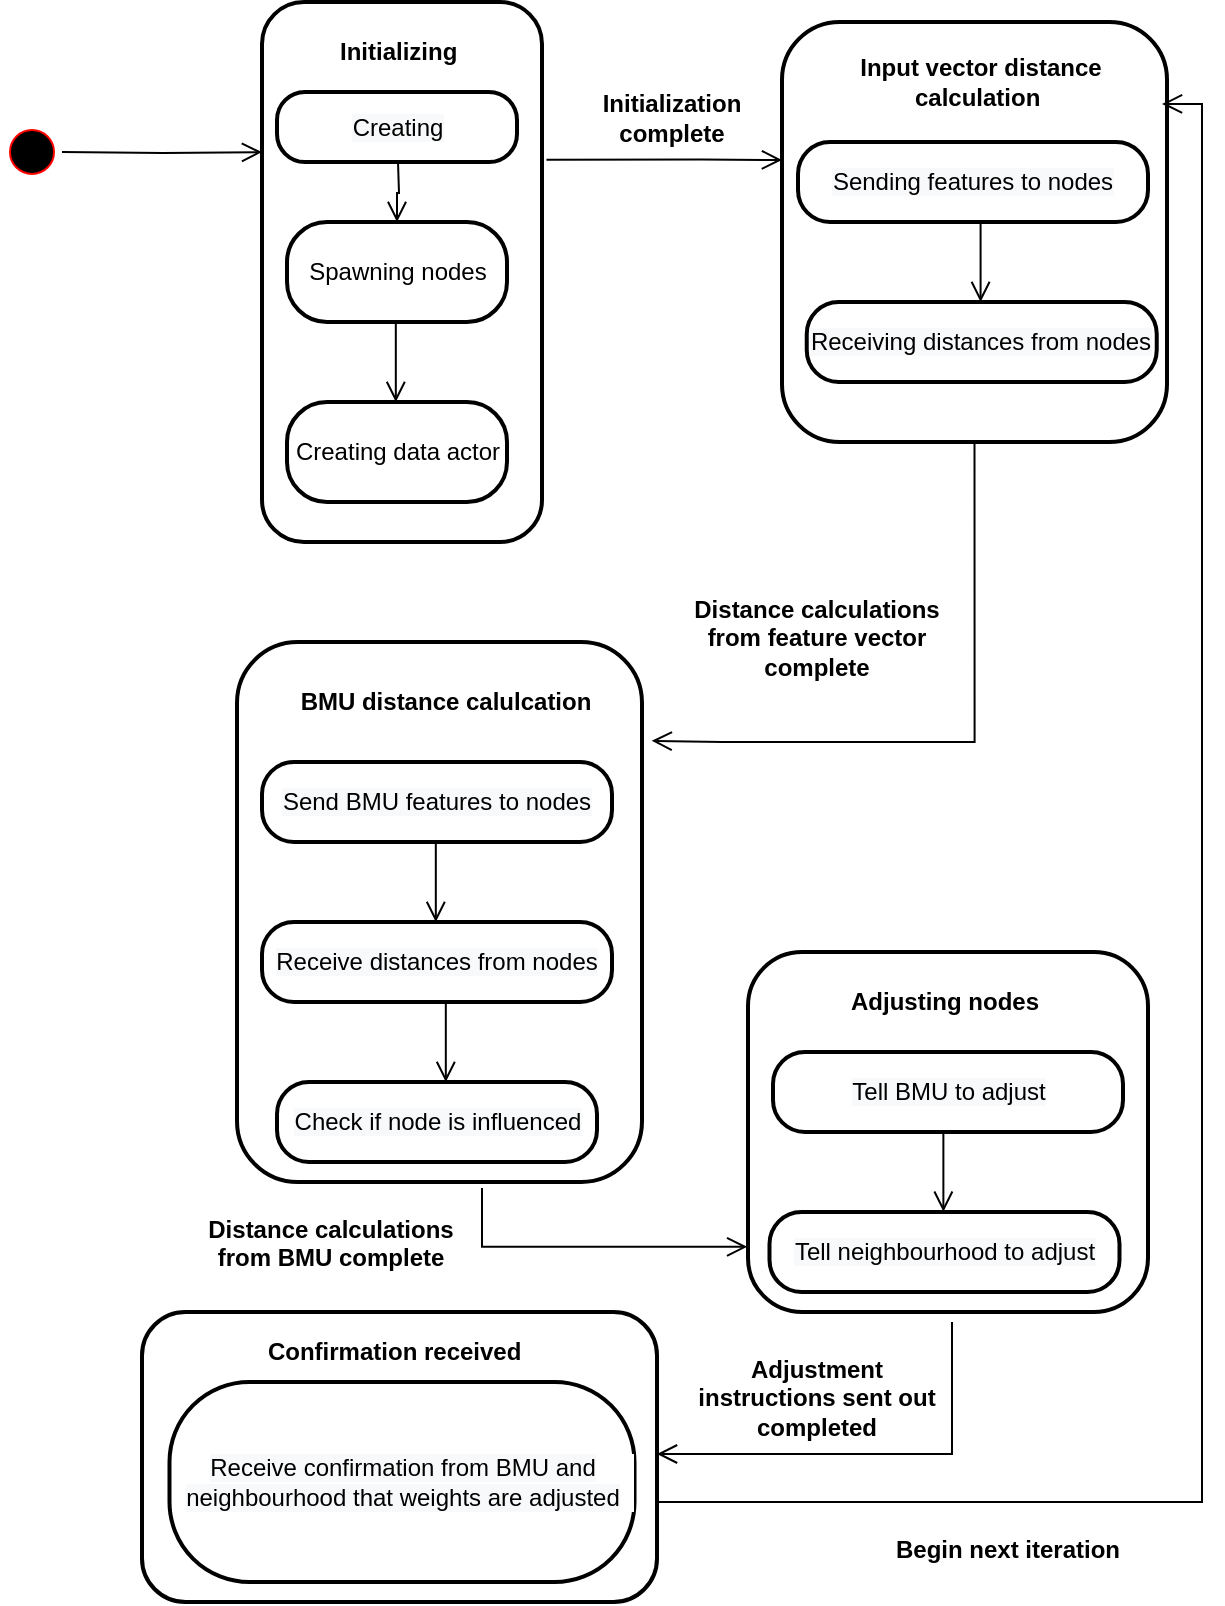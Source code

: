 <mxfile version="15.8.3" type="github">
  <diagram id="39YjE3SLRDVz2EWh9CO7" name="Page-1">
    <mxGraphModel dx="1038" dy="537" grid="1" gridSize="10" guides="1" tooltips="1" connect="1" arrows="1" fold="1" page="1" pageScale="1" pageWidth="827" pageHeight="1169" math="0" shadow="0">
      <root>
        <mxCell id="0" />
        <mxCell id="1" parent="0" />
        <mxCell id="mlNa0WtkvahHxnJr3UIz-63" value="" style="rounded=1;whiteSpace=wrap;html=1;labelBackgroundColor=#FF66B3;strokeWidth=2;" parent="1" vertex="1">
          <mxGeometry x="110" y="715" width="257.5" height="145" as="geometry" />
        </mxCell>
        <mxCell id="mlNa0WtkvahHxnJr3UIz-62" value="" style="rounded=1;whiteSpace=wrap;html=1;labelBackgroundColor=#FF66B3;strokeWidth=2;" parent="1" vertex="1">
          <mxGeometry x="413" y="535" width="200" height="180" as="geometry" />
        </mxCell>
        <mxCell id="mlNa0WtkvahHxnJr3UIz-60" value="" style="rounded=1;whiteSpace=wrap;html=1;labelBackgroundColor=#FF66B3;strokeWidth=2;" parent="1" vertex="1">
          <mxGeometry x="157.5" y="380" width="202.5" height="270" as="geometry" />
        </mxCell>
        <mxCell id="mlNa0WtkvahHxnJr3UIz-56" value="" style="rounded=1;whiteSpace=wrap;html=1;labelBackgroundColor=#FF66B3;strokeWidth=2;" parent="1" vertex="1">
          <mxGeometry x="430" y="70" width="192.5" height="210" as="geometry" />
        </mxCell>
        <mxCell id="mlNa0WtkvahHxnJr3UIz-55" value="" style="rounded=1;whiteSpace=wrap;html=1;labelBackgroundColor=#FF66B3;strokeWidth=2;" parent="1" vertex="1">
          <mxGeometry x="170" y="60" width="140" height="270" as="geometry" />
        </mxCell>
        <mxCell id="mlNa0WtkvahHxnJr3UIz-1" value="" style="edgeStyle=orthogonalEdgeStyle;html=1;verticalAlign=bottom;endArrow=open;endSize=8;strokeColor=#000000;rounded=0;entryX=0;entryY=0.278;entryDx=0;entryDy=0;entryPerimeter=0;" parent="1" target="mlNa0WtkvahHxnJr3UIz-55" edge="1">
          <mxGeometry relative="1" as="geometry">
            <mxPoint x="160" y="135" as="targetPoint" />
            <mxPoint x="70" y="135" as="sourcePoint" />
          </mxGeometry>
        </mxCell>
        <mxCell id="mlNa0WtkvahHxnJr3UIz-4" value="" style="edgeStyle=orthogonalEdgeStyle;html=1;verticalAlign=bottom;endArrow=open;endSize=8;strokeColor=#000000;rounded=0;exitX=1.016;exitY=0.292;exitDx=0;exitDy=0;exitPerimeter=0;" parent="1" source="mlNa0WtkvahHxnJr3UIz-55" edge="1">
          <mxGeometry relative="1" as="geometry">
            <mxPoint x="430" y="139" as="targetPoint" />
            <mxPoint x="340" y="139.5" as="sourcePoint" />
            <Array as="points">
              <mxPoint x="390" y="139" />
              <mxPoint x="390" y="139" />
            </Array>
          </mxGeometry>
        </mxCell>
        <mxCell id="mlNa0WtkvahHxnJr3UIz-6" value="&lt;span style=&quot;background-color: rgb(248 , 249 , 250)&quot;&gt;Sending features to nodes&lt;/span&gt;" style="rounded=1;whiteSpace=wrap;html=1;arcSize=40;fontColor=#000000;fillColor=#FFFFFF;strokeColor=#000000;labelBackgroundColor=default;strokeWidth=2;" parent="1" vertex="1">
          <mxGeometry x="438" y="130" width="175" height="40" as="geometry" />
        </mxCell>
        <mxCell id="mlNa0WtkvahHxnJr3UIz-7" value="&lt;span style=&quot;background-color: rgb(248 , 249 , 250)&quot;&gt;Receiving distances from nodes&lt;/span&gt;" style="rounded=1;whiteSpace=wrap;html=1;arcSize=40;fontColor=#000000;fillColor=#FFFFFF;strokeColor=#000000;labelBackgroundColor=default;strokeWidth=2;" parent="1" vertex="1">
          <mxGeometry x="442.37" y="210" width="175" height="40" as="geometry" />
        </mxCell>
        <mxCell id="mlNa0WtkvahHxnJr3UIz-9" value="" style="edgeStyle=orthogonalEdgeStyle;html=1;verticalAlign=bottom;endArrow=open;endSize=8;strokeColor=#000000;rounded=0;" parent="1" edge="1">
          <mxGeometry relative="1" as="geometry">
            <mxPoint x="529.29" y="210" as="targetPoint" />
            <mxPoint x="529.29" y="170" as="sourcePoint" />
            <Array as="points">
              <mxPoint x="529.29" y="210" />
            </Array>
          </mxGeometry>
        </mxCell>
        <mxCell id="mlNa0WtkvahHxnJr3UIz-12" value="" style="ellipse;html=1;shape=startState;fillColor=#000000;strokeColor=#ff0000;" parent="1" vertex="1">
          <mxGeometry x="40" y="120" width="30" height="30" as="geometry" />
        </mxCell>
        <mxCell id="mlNa0WtkvahHxnJr3UIz-13" value="&lt;span style=&quot;background-color: rgb(248 , 249 , 250)&quot;&gt;Creating&lt;/span&gt;" style="rounded=1;whiteSpace=wrap;html=1;arcSize=40;fontColor=#000000;fillColor=#FFFFFF;strokeColor=#000000;labelBackgroundColor=default;strokeWidth=2;" parent="1" vertex="1">
          <mxGeometry x="177.5" y="105" width="120" height="35" as="geometry" />
        </mxCell>
        <mxCell id="mlNa0WtkvahHxnJr3UIz-14" value="Spawning nodes" style="rounded=1;whiteSpace=wrap;html=1;arcSize=40;fontColor=#000000;fillColor=#FFFFFF;strokeColor=#000000;labelBackgroundColor=default;strokeWidth=2;" parent="1" vertex="1">
          <mxGeometry x="182.5" y="170" width="110" height="50" as="geometry" />
        </mxCell>
        <mxCell id="mlNa0WtkvahHxnJr3UIz-15" value="Creating data actor" style="rounded=1;whiteSpace=wrap;html=1;arcSize=40;fontColor=#000000;fillColor=#FFFFFF;strokeColor=#000000;labelBackgroundColor=default;strokeWidth=2;" parent="1" vertex="1">
          <mxGeometry x="182.5" y="260" width="110" height="50" as="geometry" />
        </mxCell>
        <mxCell id="mlNa0WtkvahHxnJr3UIz-16" value="" style="edgeStyle=orthogonalEdgeStyle;html=1;verticalAlign=bottom;endArrow=open;endSize=8;strokeColor=#000000;rounded=0;entryX=0.5;entryY=0;entryDx=0;entryDy=0;" parent="1" target="mlNa0WtkvahHxnJr3UIz-14" edge="1">
          <mxGeometry relative="1" as="geometry">
            <mxPoint x="264.5" y="195" as="targetPoint" />
            <mxPoint x="238" y="140" as="sourcePoint" />
            <Array as="points" />
          </mxGeometry>
        </mxCell>
        <mxCell id="mlNa0WtkvahHxnJr3UIz-21" value="" style="edgeStyle=orthogonalEdgeStyle;html=1;verticalAlign=bottom;endArrow=open;endSize=8;strokeColor=#000000;rounded=0;" parent="1" edge="1">
          <mxGeometry relative="1" as="geometry">
            <mxPoint x="236.91" y="260" as="targetPoint" />
            <mxPoint x="236.91" y="220" as="sourcePoint" />
            <Array as="points">
              <mxPoint x="236.91" y="260" />
            </Array>
          </mxGeometry>
        </mxCell>
        <mxCell id="mlNa0WtkvahHxnJr3UIz-29" value="&lt;span style=&quot;background-color: rgb(248 , 249 , 250)&quot;&gt;Send BMU features to nodes&lt;/span&gt;" style="rounded=1;whiteSpace=wrap;html=1;arcSize=40;fontColor=#000000;fillColor=#FFFFFF;strokeColor=#000000;labelBackgroundColor=default;strokeWidth=2;" parent="1" vertex="1">
          <mxGeometry x="170" y="440" width="175" height="40" as="geometry" />
        </mxCell>
        <mxCell id="mlNa0WtkvahHxnJr3UIz-30" value="&lt;span style=&quot;background-color: rgb(248 , 249 , 250)&quot;&gt;Receive distances from nodes&lt;/span&gt;" style="rounded=1;whiteSpace=wrap;html=1;arcSize=40;fontColor=#000000;fillColor=#FFFFFF;strokeColor=#000000;labelBackgroundColor=default;strokeWidth=2;" parent="1" vertex="1">
          <mxGeometry x="170" y="520" width="175" height="40" as="geometry" />
        </mxCell>
        <mxCell id="mlNa0WtkvahHxnJr3UIz-31" value="&lt;span style=&quot;background-color: rgb(248 , 249 , 250)&quot;&gt;Check if node is influenced&lt;/span&gt;" style="rounded=1;whiteSpace=wrap;html=1;arcSize=40;fontColor=#000000;fillColor=#FFFFFF;strokeColor=#000000;labelBackgroundColor=default;strokeWidth=2;" parent="1" vertex="1">
          <mxGeometry x="177.5" y="600" width="160" height="40" as="geometry" />
        </mxCell>
        <mxCell id="mlNa0WtkvahHxnJr3UIz-32" value="" style="edgeStyle=orthogonalEdgeStyle;html=1;verticalAlign=bottom;endArrow=open;endSize=8;strokeColor=#000000;rounded=0;" parent="1" edge="1">
          <mxGeometry relative="1" as="geometry">
            <mxPoint x="256.91" y="520" as="targetPoint" />
            <mxPoint x="256.91" y="480" as="sourcePoint" />
            <Array as="points">
              <mxPoint x="256.91" y="520" />
            </Array>
          </mxGeometry>
        </mxCell>
        <mxCell id="mlNa0WtkvahHxnJr3UIz-33" value="" style="edgeStyle=orthogonalEdgeStyle;html=1;verticalAlign=bottom;endArrow=open;endSize=8;strokeColor=#000000;rounded=0;" parent="1" edge="1">
          <mxGeometry relative="1" as="geometry">
            <mxPoint x="261.91" y="600" as="targetPoint" />
            <mxPoint x="261.91" y="560" as="sourcePoint" />
            <Array as="points">
              <mxPoint x="261.91" y="600" />
            </Array>
          </mxGeometry>
        </mxCell>
        <mxCell id="mlNa0WtkvahHxnJr3UIz-39" value="&lt;span style=&quot;background-color: rgb(248 , 249 , 250)&quot;&gt;Tell BMU to adjust&lt;/span&gt;" style="rounded=1;whiteSpace=wrap;html=1;arcSize=40;fontColor=#000000;fillColor=#FFFFFF;strokeColor=#000000;labelBackgroundColor=default;strokeWidth=2;" parent="1" vertex="1">
          <mxGeometry x="425.5" y="585" width="175" height="40" as="geometry" />
        </mxCell>
        <mxCell id="mlNa0WtkvahHxnJr3UIz-40" value="" style="edgeStyle=orthogonalEdgeStyle;html=1;verticalAlign=bottom;endArrow=open;endSize=8;strokeColor=#000000;rounded=0;" parent="1" edge="1">
          <mxGeometry relative="1" as="geometry">
            <mxPoint x="510.69" y="664.94" as="targetPoint" />
            <mxPoint x="510.69" y="624.94" as="sourcePoint" />
            <Array as="points">
              <mxPoint x="510.69" y="664.94" />
            </Array>
          </mxGeometry>
        </mxCell>
        <mxCell id="mlNa0WtkvahHxnJr3UIz-41" value="&lt;span style=&quot;background-color: rgb(248 , 249 , 250)&quot;&gt;Tell neighbourhood to adjust&lt;/span&gt;" style="rounded=1;whiteSpace=wrap;html=1;arcSize=40;fontColor=#000000;fillColor=#FFFFFF;strokeColor=#000000;labelBackgroundColor=default;strokeWidth=2;" parent="1" vertex="1">
          <mxGeometry x="423.75" y="665" width="175" height="40" as="geometry" />
        </mxCell>
        <mxCell id="mlNa0WtkvahHxnJr3UIz-42" value="" style="edgeStyle=orthogonalEdgeStyle;html=1;verticalAlign=bottom;endArrow=open;endSize=8;strokeColor=#000000;rounded=0;exitX=0.5;exitY=1;exitDx=0;exitDy=0;entryX=1.024;entryY=0.183;entryDx=0;entryDy=0;entryPerimeter=0;" parent="1" source="mlNa0WtkvahHxnJr3UIz-56" target="mlNa0WtkvahHxnJr3UIz-60" edge="1">
          <mxGeometry relative="1" as="geometry">
            <mxPoint x="400" y="490" as="targetPoint" />
            <mxPoint x="429" y="220" as="sourcePoint" />
            <Array as="points">
              <mxPoint x="526" y="430" />
              <mxPoint x="400" y="430" />
            </Array>
          </mxGeometry>
        </mxCell>
        <mxCell id="mlNa0WtkvahHxnJr3UIz-43" value="" style="edgeStyle=orthogonalEdgeStyle;html=1;verticalAlign=bottom;endArrow=open;endSize=8;strokeColor=#000000;rounded=0;entryX=-0.002;entryY=0.819;entryDx=0;entryDy=0;entryPerimeter=0;" parent="1" target="mlNa0WtkvahHxnJr3UIz-62" edge="1">
          <mxGeometry relative="1" as="geometry">
            <mxPoint x="440" y="688" as="targetPoint" />
            <mxPoint x="280" y="653" as="sourcePoint" />
            <Array as="points">
              <mxPoint x="280" y="653" />
              <mxPoint x="280" y="687" />
            </Array>
          </mxGeometry>
        </mxCell>
        <mxCell id="mlNa0WtkvahHxnJr3UIz-45" value="&lt;span style=&quot;background-color: rgb(248 , 249 , 250)&quot;&gt;Receive confirmation from BMU and neighbourhood that weights are adjusted&lt;/span&gt;" style="rounded=1;whiteSpace=wrap;html=1;arcSize=40;fontColor=#000000;fillColor=#FFFFFF;strokeColor=#000000;labelBackgroundColor=default;strokeWidth=2;" parent="1" vertex="1">
          <mxGeometry x="123.75" y="750" width="232.5" height="100" as="geometry" />
        </mxCell>
        <mxCell id="mlNa0WtkvahHxnJr3UIz-46" value="" style="edgeStyle=orthogonalEdgeStyle;html=1;verticalAlign=bottom;endArrow=open;endSize=8;strokeColor=#000000;rounded=0;exitX=0.25;exitY=1;exitDx=0;exitDy=0;exitPerimeter=0;" parent="1" edge="1">
          <mxGeometry relative="1" as="geometry">
            <mxPoint x="367.5" y="786" as="targetPoint" />
            <mxPoint x="515" y="720" as="sourcePoint" />
            <Array as="points">
              <mxPoint x="514.5" y="786" />
            </Array>
          </mxGeometry>
        </mxCell>
        <mxCell id="mlNa0WtkvahHxnJr3UIz-47" value="" style="edgeStyle=orthogonalEdgeStyle;html=1;verticalAlign=bottom;endArrow=open;endSize=8;strokeColor=#000000;rounded=0;entryX=0.987;entryY=0.195;entryDx=0;entryDy=0;entryPerimeter=0;" parent="1" target="mlNa0WtkvahHxnJr3UIz-56" edge="1">
          <mxGeometry relative="1" as="geometry">
            <mxPoint x="630" y="111" as="targetPoint" />
            <mxPoint x="367" y="810" as="sourcePoint" />
            <Array as="points">
              <mxPoint x="640" y="810" />
              <mxPoint x="640" y="111" />
            </Array>
          </mxGeometry>
        </mxCell>
        <mxCell id="mlNa0WtkvahHxnJr3UIz-48" value="&lt;b&gt;Input vector&lt;span style=&quot;background-color: rgb(255 , 255 , 255)&quot;&gt;&amp;nbsp;distance calculation&amp;nbsp;&lt;/span&gt;&lt;/b&gt;" style="text;html=1;strokeColor=none;fillColor=none;align=center;verticalAlign=middle;whiteSpace=wrap;rounded=0;" parent="1" vertex="1">
          <mxGeometry x="459.25" y="80" width="141.25" height="40" as="geometry" />
        </mxCell>
        <mxCell id="mlNa0WtkvahHxnJr3UIz-51" value="&lt;span style=&quot;background-color: rgb(255 , 255 , 255)&quot;&gt;&lt;b&gt;BMU distance calulcation&lt;/b&gt;&lt;/span&gt;" style="text;html=1;strokeColor=none;fillColor=none;align=center;verticalAlign=middle;whiteSpace=wrap;rounded=0;" parent="1" vertex="1">
          <mxGeometry x="182.5" y="390" width="157.5" height="40" as="geometry" />
        </mxCell>
        <mxCell id="mlNa0WtkvahHxnJr3UIz-52" value="&lt;span style=&quot;background-color: rgb(255 , 255 , 255)&quot;&gt;Adjusting nodes&lt;/span&gt;" style="text;html=1;strokeColor=none;fillColor=none;align=center;verticalAlign=middle;whiteSpace=wrap;rounded=0;fontStyle=1" parent="1" vertex="1">
          <mxGeometry x="430" y="550" width="162.5" height="20" as="geometry" />
        </mxCell>
        <mxCell id="mlNa0WtkvahHxnJr3UIz-54" value="&lt;b&gt;Confirmation received&amp;nbsp;&lt;/b&gt;" style="text;html=1;strokeColor=none;fillColor=none;align=center;verticalAlign=middle;whiteSpace=wrap;rounded=0;labelBackgroundColor=#FFFFFF;" parent="1" vertex="1">
          <mxGeometry x="152.5" y="720" width="170" height="30" as="geometry" />
        </mxCell>
        <mxCell id="mlNa0WtkvahHxnJr3UIz-59" value="&lt;span&gt;&lt;b&gt;Initialization complete&lt;/b&gt;&lt;/span&gt;" style="text;html=1;strokeColor=none;fillColor=none;align=center;verticalAlign=middle;whiteSpace=wrap;rounded=0;labelBackgroundColor=#FFFFFF;" parent="1" vertex="1">
          <mxGeometry x="320" y="105" width="110" height="25" as="geometry" />
        </mxCell>
        <mxCell id="mlNa0WtkvahHxnJr3UIz-66" value="&lt;b&gt;Initializing&amp;nbsp;&lt;/b&gt;" style="text;html=1;strokeColor=none;fillColor=none;align=center;verticalAlign=middle;whiteSpace=wrap;rounded=0;labelBackgroundColor=#FFFFFF;" parent="1" vertex="1">
          <mxGeometry x="210" y="70" width="60" height="30" as="geometry" />
        </mxCell>
        <mxCell id="mlNa0WtkvahHxnJr3UIz-67" value="&lt;div style=&quot;text-align: center&quot;&gt;&lt;span&gt;&lt;font face=&quot;helvetica&quot;&gt;&lt;b&gt;Distance calculations from feature vector complete&lt;/b&gt;&lt;/font&gt;&lt;/span&gt;&lt;/div&gt;" style="text;whiteSpace=wrap;html=1;" parent="1" vertex="1">
          <mxGeometry x="380" y="350" width="132.63" height="30" as="geometry" />
        </mxCell>
        <mxCell id="mlNa0WtkvahHxnJr3UIz-68" value="&lt;div style=&quot;text-align: center&quot;&gt;&lt;span&gt;&lt;font face=&quot;helvetica&quot;&gt;&lt;b&gt;Distance calculations from BMU complete&lt;/b&gt;&lt;/font&gt;&lt;/span&gt;&lt;/div&gt;" style="text;whiteSpace=wrap;html=1;" parent="1" vertex="1">
          <mxGeometry x="137.37" y="660" width="132.63" height="30" as="geometry" />
        </mxCell>
        <mxCell id="mlNa0WtkvahHxnJr3UIz-69" value="&lt;div style=&quot;text-align: center&quot;&gt;&lt;span&gt;&lt;font face=&quot;helvetica&quot;&gt;&lt;b&gt;Adjustment instructions sent out completed&lt;/b&gt;&lt;/font&gt;&lt;/span&gt;&lt;/div&gt;" style="text;whiteSpace=wrap;html=1;" parent="1" vertex="1">
          <mxGeometry x="380" y="730" width="132.63" height="30" as="geometry" />
        </mxCell>
        <mxCell id="mlNa0WtkvahHxnJr3UIz-70" style="edgeStyle=orthogonalEdgeStyle;rounded=0;orthogonalLoop=1;jettySize=auto;html=1;exitX=0.5;exitY=1;exitDx=0;exitDy=0;" parent="1" source="mlNa0WtkvahHxnJr3UIz-69" target="mlNa0WtkvahHxnJr3UIz-69" edge="1">
          <mxGeometry relative="1" as="geometry" />
        </mxCell>
        <mxCell id="mlNa0WtkvahHxnJr3UIz-72" value="&lt;div style=&quot;text-align: center&quot;&gt;&lt;font face=&quot;helvetica&quot;&gt;&lt;b&gt;Begin next iteration&lt;/b&gt;&lt;/font&gt;&lt;/div&gt;" style="text;whiteSpace=wrap;html=1;" parent="1" vertex="1">
          <mxGeometry x="484.74" y="820" width="132.63" height="30" as="geometry" />
        </mxCell>
      </root>
    </mxGraphModel>
  </diagram>
</mxfile>
